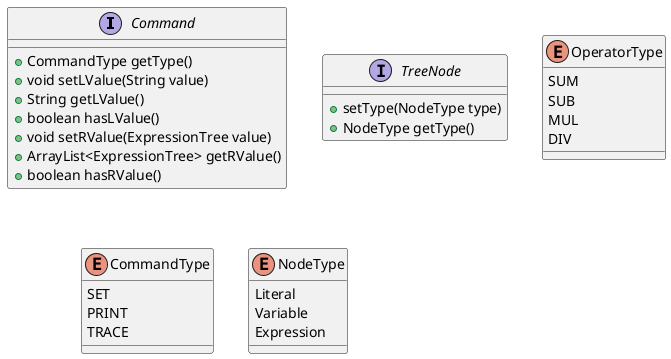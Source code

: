 @startuml
'https://plantuml.com/class-diagram
interface Command{
    +CommandType getType()
    +void setLValue(String value)
    +String getLValue()
    +boolean hasLValue()
    +void setRValue(ExpressionTree value)
    +ArrayList<ExpressionTree> getRValue()
    +boolean hasRValue()
}

interface TreeNode{
    +setType(NodeType type)
    +NodeType getType()

}

enum OperatorType{
    SUM
    SUB
    MUL
    DIV
}

enum CommandType{
    SET
    PRINT
    TRACE
}

enum NodeType{
    Literal
    Variable
    Expression
}

@enduml